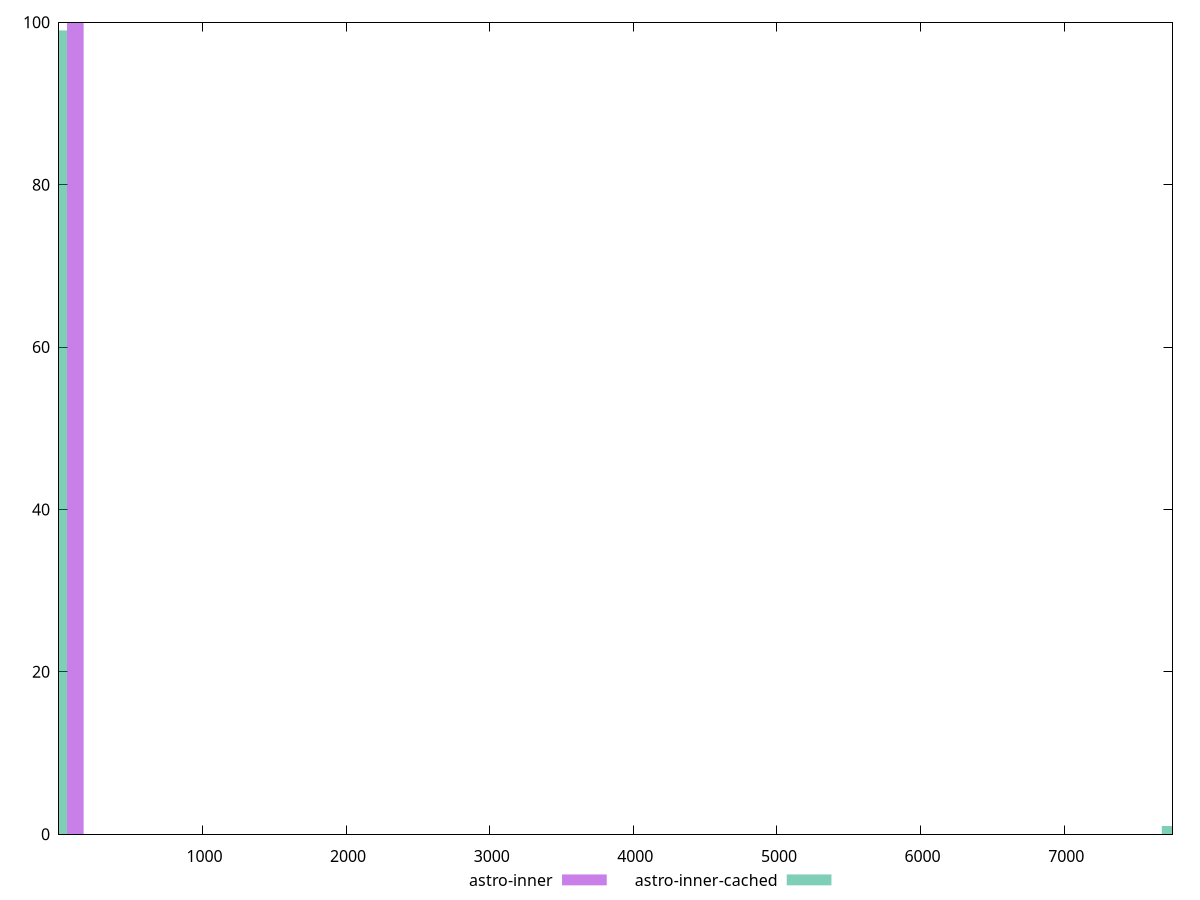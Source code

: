reset

$astroInner <<EOF
115.47338131291092 100
EOF

$astroInnerCached <<EOF
7736.716547965031 1
0 99
EOF

set key outside below
set boxwidth 115.47338131291092
set xrange [1.7409999999999999:7753.482]
set yrange [0:100]
set trange [0:100]
set style fill transparent solid 0.5 noborder
set terminal svg size 640, 500 enhanced background rgb 'white'
set output "reports/report_00033_2021-03-01T14-23-16.841Z/server-response-time/comparison/histogram/2_vs_3.svg"

plot $astroInner title "astro-inner" with boxes, \
     $astroInnerCached title "astro-inner-cached" with boxes

reset
